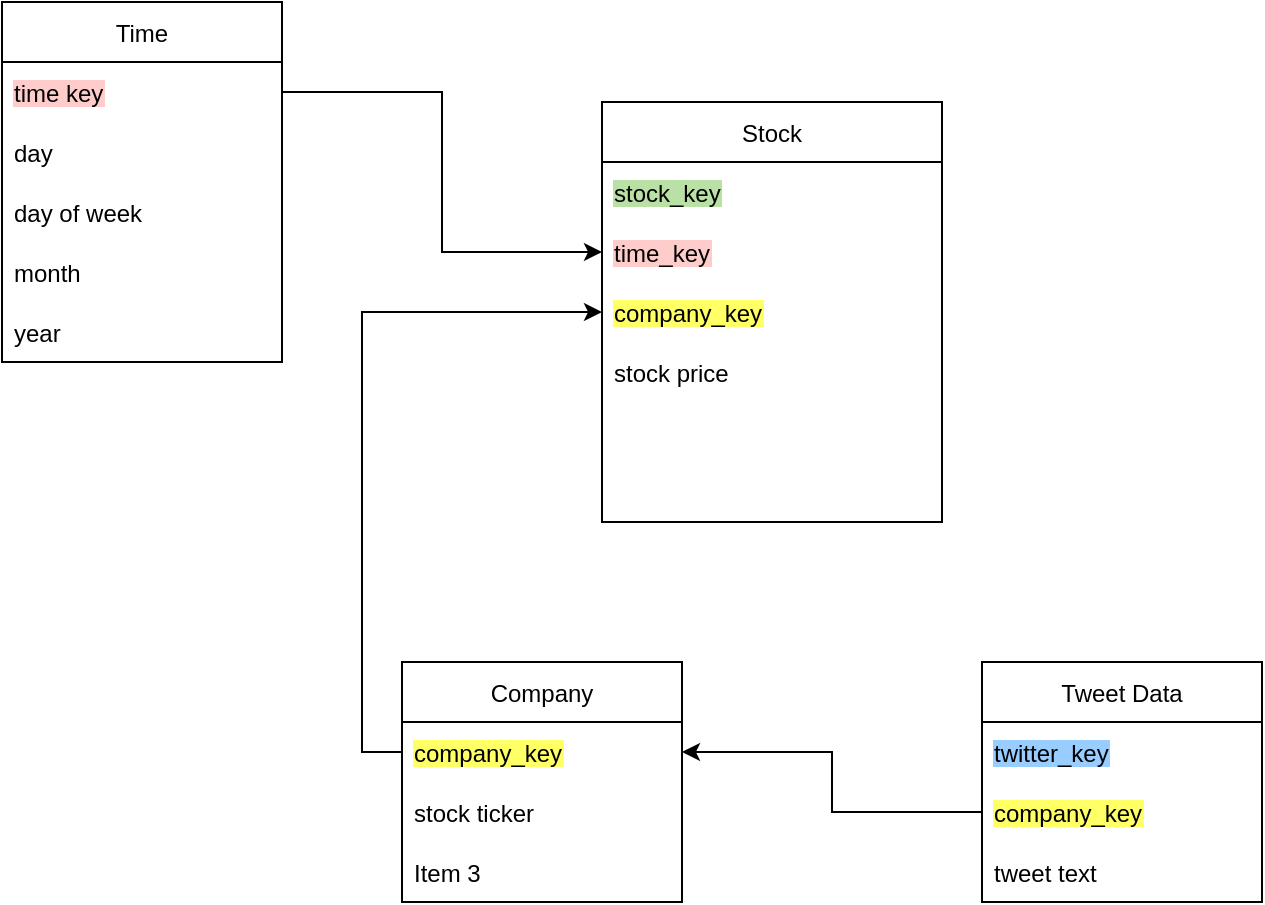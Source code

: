 <mxfile version="20.0.2" type="github">
  <diagram id="XCwNyR8gIlNhAtSQSzsr" name="Page-1">
    <mxGraphModel dx="1422" dy="762" grid="1" gridSize="10" guides="1" tooltips="1" connect="1" arrows="1" fold="1" page="1" pageScale="1" pageWidth="850" pageHeight="1100" math="0" shadow="0">
      <root>
        <mxCell id="0" />
        <mxCell id="1" parent="0" />
        <mxCell id="X1VpsXSVfZuXXIvG1gG1-1" value="Stock" style="swimlane;fontStyle=0;childLayout=stackLayout;horizontal=1;startSize=30;horizontalStack=0;resizeParent=1;resizeParentMax=0;resizeLast=0;collapsible=1;marginBottom=0;" parent="1" vertex="1">
          <mxGeometry x="340" y="320" width="170" height="210" as="geometry" />
        </mxCell>
        <mxCell id="X1VpsXSVfZuXXIvG1gG1-2" value="stock_key" style="text;strokeColor=none;fillColor=none;align=left;verticalAlign=middle;spacingLeft=4;spacingRight=4;overflow=hidden;points=[[0,0.5],[1,0.5]];portConstraint=eastwest;rotatable=0;labelBackgroundColor=#B9E0A5;" parent="X1VpsXSVfZuXXIvG1gG1-1" vertex="1">
          <mxGeometry y="30" width="170" height="30" as="geometry" />
        </mxCell>
        <mxCell id="X1VpsXSVfZuXXIvG1gG1-3" value="time_key" style="text;strokeColor=none;fillColor=none;align=left;verticalAlign=middle;spacingLeft=4;spacingRight=4;overflow=hidden;points=[[0,0.5],[1,0.5]];portConstraint=eastwest;rotatable=0;labelBackgroundColor=#FFCCCC;" parent="X1VpsXSVfZuXXIvG1gG1-1" vertex="1">
          <mxGeometry y="60" width="170" height="30" as="geometry" />
        </mxCell>
        <mxCell id="ajoeYt34h4l8DvscLQkB-1" value="company_key" style="text;strokeColor=none;fillColor=none;align=left;verticalAlign=middle;spacingLeft=4;spacingRight=4;overflow=hidden;points=[[0,0.5],[1,0.5]];portConstraint=eastwest;rotatable=0;labelBackgroundColor=#FFFF66;" vertex="1" parent="X1VpsXSVfZuXXIvG1gG1-1">
          <mxGeometry y="90" width="170" height="30" as="geometry" />
        </mxCell>
        <mxCell id="X1VpsXSVfZuXXIvG1gG1-4" value="stock price" style="text;strokeColor=none;fillColor=none;align=left;verticalAlign=middle;spacingLeft=4;spacingRight=4;overflow=hidden;points=[[0,0.5],[1,0.5]];portConstraint=eastwest;rotatable=0;" parent="X1VpsXSVfZuXXIvG1gG1-1" vertex="1">
          <mxGeometry y="120" width="170" height="30" as="geometry" />
        </mxCell>
        <mxCell id="ajoeYt34h4l8DvscLQkB-2" style="text;strokeColor=none;fillColor=none;align=left;verticalAlign=middle;spacingLeft=4;spacingRight=4;overflow=hidden;points=[[0,0.5],[1,0.5]];portConstraint=eastwest;rotatable=0;" vertex="1" parent="X1VpsXSVfZuXXIvG1gG1-1">
          <mxGeometry y="150" width="170" height="30" as="geometry" />
        </mxCell>
        <mxCell id="ajoeYt34h4l8DvscLQkB-3" style="text;strokeColor=none;fillColor=none;align=left;verticalAlign=middle;spacingLeft=4;spacingRight=4;overflow=hidden;points=[[0,0.5],[1,0.5]];portConstraint=eastwest;rotatable=0;" vertex="1" parent="X1VpsXSVfZuXXIvG1gG1-1">
          <mxGeometry y="180" width="170" height="30" as="geometry" />
        </mxCell>
        <object label="Time" day_of_week="" month="" quarter="" year="" id="X1VpsXSVfZuXXIvG1gG1-8">
          <mxCell style="swimlane;fontStyle=0;childLayout=stackLayout;horizontal=1;startSize=30;horizontalStack=0;resizeParent=1;resizeParentMax=0;resizeLast=0;collapsible=1;marginBottom=0;" parent="1" vertex="1">
            <mxGeometry x="40" y="270" width="140" height="180" as="geometry" />
          </mxCell>
        </object>
        <mxCell id="X1VpsXSVfZuXXIvG1gG1-9" value="time key" style="text;strokeColor=none;fillColor=none;align=left;verticalAlign=middle;spacingLeft=4;spacingRight=4;overflow=hidden;points=[[0,0.5],[1,0.5]];portConstraint=eastwest;rotatable=0;labelBackgroundColor=#FFCCCC;" parent="X1VpsXSVfZuXXIvG1gG1-8" vertex="1">
          <mxGeometry y="30" width="140" height="30" as="geometry" />
        </mxCell>
        <mxCell id="X1VpsXSVfZuXXIvG1gG1-10" value="day" style="text;strokeColor=none;fillColor=none;align=left;verticalAlign=middle;spacingLeft=4;spacingRight=4;overflow=hidden;points=[[0,0.5],[1,0.5]];portConstraint=eastwest;rotatable=0;" parent="X1VpsXSVfZuXXIvG1gG1-8" vertex="1">
          <mxGeometry y="60" width="140" height="30" as="geometry" />
        </mxCell>
        <mxCell id="X1VpsXSVfZuXXIvG1gG1-11" value="day of week" style="text;strokeColor=none;fillColor=none;align=left;verticalAlign=middle;spacingLeft=4;spacingRight=4;overflow=hidden;points=[[0,0.5],[1,0.5]];portConstraint=eastwest;rotatable=0;" parent="X1VpsXSVfZuXXIvG1gG1-8" vertex="1">
          <mxGeometry y="90" width="140" height="30" as="geometry" />
        </mxCell>
        <mxCell id="X1VpsXSVfZuXXIvG1gG1-14" value="month" style="text;strokeColor=none;fillColor=none;align=left;verticalAlign=middle;spacingLeft=4;spacingRight=4;overflow=hidden;points=[[0,0.5],[1,0.5]];portConstraint=eastwest;rotatable=0;" parent="X1VpsXSVfZuXXIvG1gG1-8" vertex="1">
          <mxGeometry y="120" width="140" height="30" as="geometry" />
        </mxCell>
        <mxCell id="X1VpsXSVfZuXXIvG1gG1-13" value="year" style="text;strokeColor=none;fillColor=none;align=left;verticalAlign=middle;spacingLeft=4;spacingRight=4;overflow=hidden;points=[[0,0.5],[1,0.5]];portConstraint=eastwest;rotatable=0;" parent="X1VpsXSVfZuXXIvG1gG1-8" vertex="1">
          <mxGeometry y="150" width="140" height="30" as="geometry" />
        </mxCell>
        <mxCell id="X1VpsXSVfZuXXIvG1gG1-15" value="Company" style="swimlane;fontStyle=0;childLayout=stackLayout;horizontal=1;startSize=30;horizontalStack=0;resizeParent=1;resizeParentMax=0;resizeLast=0;collapsible=1;marginBottom=0;" parent="1" vertex="1">
          <mxGeometry x="240" y="600" width="140" height="120" as="geometry" />
        </mxCell>
        <mxCell id="X1VpsXSVfZuXXIvG1gG1-16" value="company_key" style="text;strokeColor=none;fillColor=none;align=left;verticalAlign=middle;spacingLeft=4;spacingRight=4;overflow=hidden;points=[[0,0.5],[1,0.5]];portConstraint=eastwest;rotatable=0;labelBackgroundColor=#FFFF66;" parent="X1VpsXSVfZuXXIvG1gG1-15" vertex="1">
          <mxGeometry y="30" width="140" height="30" as="geometry" />
        </mxCell>
        <mxCell id="X1VpsXSVfZuXXIvG1gG1-17" value="stock ticker" style="text;strokeColor=none;fillColor=none;align=left;verticalAlign=middle;spacingLeft=4;spacingRight=4;overflow=hidden;points=[[0,0.5],[1,0.5]];portConstraint=eastwest;rotatable=0;" parent="X1VpsXSVfZuXXIvG1gG1-15" vertex="1">
          <mxGeometry y="60" width="140" height="30" as="geometry" />
        </mxCell>
        <mxCell id="X1VpsXSVfZuXXIvG1gG1-18" value="Item 3" style="text;strokeColor=none;fillColor=none;align=left;verticalAlign=middle;spacingLeft=4;spacingRight=4;overflow=hidden;points=[[0,0.5],[1,0.5]];portConstraint=eastwest;rotatable=0;" parent="X1VpsXSVfZuXXIvG1gG1-15" vertex="1">
          <mxGeometry y="90" width="140" height="30" as="geometry" />
        </mxCell>
        <mxCell id="X1VpsXSVfZuXXIvG1gG1-19" value="Tweet Data" style="swimlane;fontStyle=0;childLayout=stackLayout;horizontal=1;startSize=30;horizontalStack=0;resizeParent=1;resizeParentMax=0;resizeLast=0;collapsible=1;marginBottom=0;labelBackgroundColor=none;" parent="1" vertex="1">
          <mxGeometry x="530" y="600" width="140" height="120" as="geometry" />
        </mxCell>
        <mxCell id="X1VpsXSVfZuXXIvG1gG1-20" value="twitter_key" style="text;strokeColor=none;fillColor=none;align=left;verticalAlign=middle;spacingLeft=4;spacingRight=4;overflow=hidden;points=[[0,0.5],[1,0.5]];portConstraint=eastwest;rotatable=0;labelBackgroundColor=#99CCFF;" parent="X1VpsXSVfZuXXIvG1gG1-19" vertex="1">
          <mxGeometry y="30" width="140" height="30" as="geometry" />
        </mxCell>
        <mxCell id="X1VpsXSVfZuXXIvG1gG1-21" value="company_key" style="text;strokeColor=none;fillColor=none;align=left;verticalAlign=middle;spacingLeft=4;spacingRight=4;overflow=hidden;points=[[0,0.5],[1,0.5]];portConstraint=eastwest;rotatable=0;labelBackgroundColor=#FFFF66;" parent="X1VpsXSVfZuXXIvG1gG1-19" vertex="1">
          <mxGeometry y="60" width="140" height="30" as="geometry" />
        </mxCell>
        <mxCell id="X1VpsXSVfZuXXIvG1gG1-22" value="tweet text" style="text;strokeColor=none;fillColor=none;align=left;verticalAlign=middle;spacingLeft=4;spacingRight=4;overflow=hidden;points=[[0,0.5],[1,0.5]];portConstraint=eastwest;rotatable=0;labelBackgroundColor=none;" parent="X1VpsXSVfZuXXIvG1gG1-19" vertex="1">
          <mxGeometry y="90" width="140" height="30" as="geometry" />
        </mxCell>
        <mxCell id="ajoeYt34h4l8DvscLQkB-4" style="edgeStyle=orthogonalEdgeStyle;rounded=0;orthogonalLoop=1;jettySize=auto;html=1;entryX=0;entryY=0.5;entryDx=0;entryDy=0;" edge="1" parent="1" source="X1VpsXSVfZuXXIvG1gG1-9" target="X1VpsXSVfZuXXIvG1gG1-3">
          <mxGeometry relative="1" as="geometry" />
        </mxCell>
        <mxCell id="ajoeYt34h4l8DvscLQkB-5" style="edgeStyle=orthogonalEdgeStyle;rounded=0;orthogonalLoop=1;jettySize=auto;html=1;exitX=0;exitY=0.5;exitDx=0;exitDy=0;entryX=0;entryY=0.5;entryDx=0;entryDy=0;" edge="1" parent="1" source="X1VpsXSVfZuXXIvG1gG1-16" target="ajoeYt34h4l8DvscLQkB-1">
          <mxGeometry relative="1" as="geometry" />
        </mxCell>
        <mxCell id="ajoeYt34h4l8DvscLQkB-6" style="edgeStyle=orthogonalEdgeStyle;rounded=0;orthogonalLoop=1;jettySize=auto;html=1;" edge="1" parent="1" source="X1VpsXSVfZuXXIvG1gG1-21" target="X1VpsXSVfZuXXIvG1gG1-16">
          <mxGeometry relative="1" as="geometry" />
        </mxCell>
      </root>
    </mxGraphModel>
  </diagram>
</mxfile>

